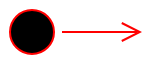 <mxfile version="25.0.3">
  <diagram name="Page-1" id="VGDlMFqbtopjrJZf5ett">
    <mxGraphModel dx="1050" dy="533" grid="1" gridSize="10" guides="1" tooltips="1" connect="1" arrows="1" fold="1" page="1" pageScale="1" pageWidth="827" pageHeight="1169" math="0" shadow="0">
      <root>
        <mxCell id="0" />
        <mxCell id="1" parent="0" />
        <mxCell id="JmmlaLsGCAUG8-nZFVkc-2" value="" style="ellipse;html=1;shape=startState;fillColor=#000000;strokeColor=#ff0000;rotation=-90;" vertex="1" parent="1">
          <mxGeometry x="40" y="200" width="30" height="30" as="geometry" />
        </mxCell>
        <mxCell id="JmmlaLsGCAUG8-nZFVkc-3" value="" style="edgeStyle=orthogonalEdgeStyle;html=1;verticalAlign=bottom;endArrow=open;endSize=8;strokeColor=#ff0000;rounded=0;exitX=0.5;exitY=1;exitDx=0;exitDy=0;" edge="1" source="JmmlaLsGCAUG8-nZFVkc-2" parent="1">
          <mxGeometry relative="1" as="geometry">
            <mxPoint x="110" y="215" as="targetPoint" />
          </mxGeometry>
        </mxCell>
      </root>
    </mxGraphModel>
  </diagram>
</mxfile>
